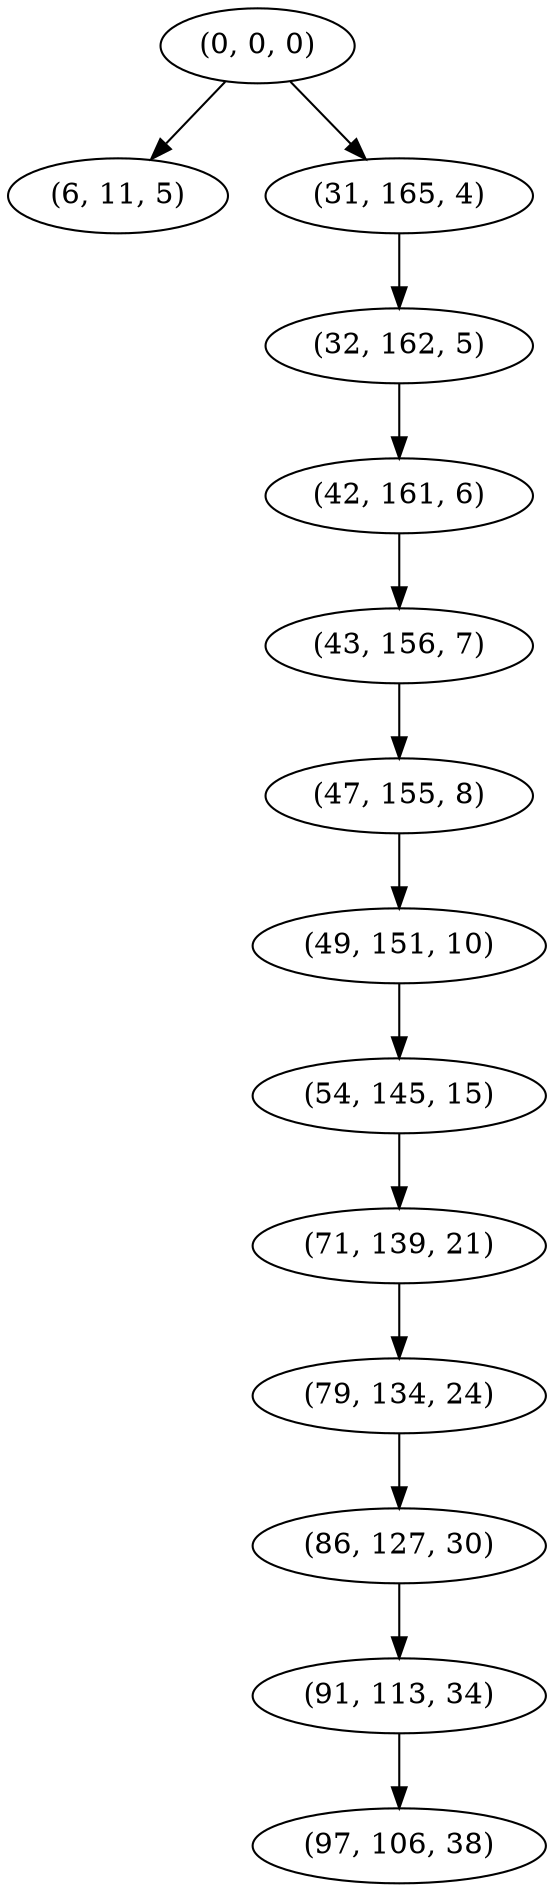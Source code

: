 digraph tree {
    "(0, 0, 0)";
    "(6, 11, 5)";
    "(31, 165, 4)";
    "(32, 162, 5)";
    "(42, 161, 6)";
    "(43, 156, 7)";
    "(47, 155, 8)";
    "(49, 151, 10)";
    "(54, 145, 15)";
    "(71, 139, 21)";
    "(79, 134, 24)";
    "(86, 127, 30)";
    "(91, 113, 34)";
    "(97, 106, 38)";
    "(0, 0, 0)" -> "(6, 11, 5)";
    "(0, 0, 0)" -> "(31, 165, 4)";
    "(31, 165, 4)" -> "(32, 162, 5)";
    "(32, 162, 5)" -> "(42, 161, 6)";
    "(42, 161, 6)" -> "(43, 156, 7)";
    "(43, 156, 7)" -> "(47, 155, 8)";
    "(47, 155, 8)" -> "(49, 151, 10)";
    "(49, 151, 10)" -> "(54, 145, 15)";
    "(54, 145, 15)" -> "(71, 139, 21)";
    "(71, 139, 21)" -> "(79, 134, 24)";
    "(79, 134, 24)" -> "(86, 127, 30)";
    "(86, 127, 30)" -> "(91, 113, 34)";
    "(91, 113, 34)" -> "(97, 106, 38)";
}
